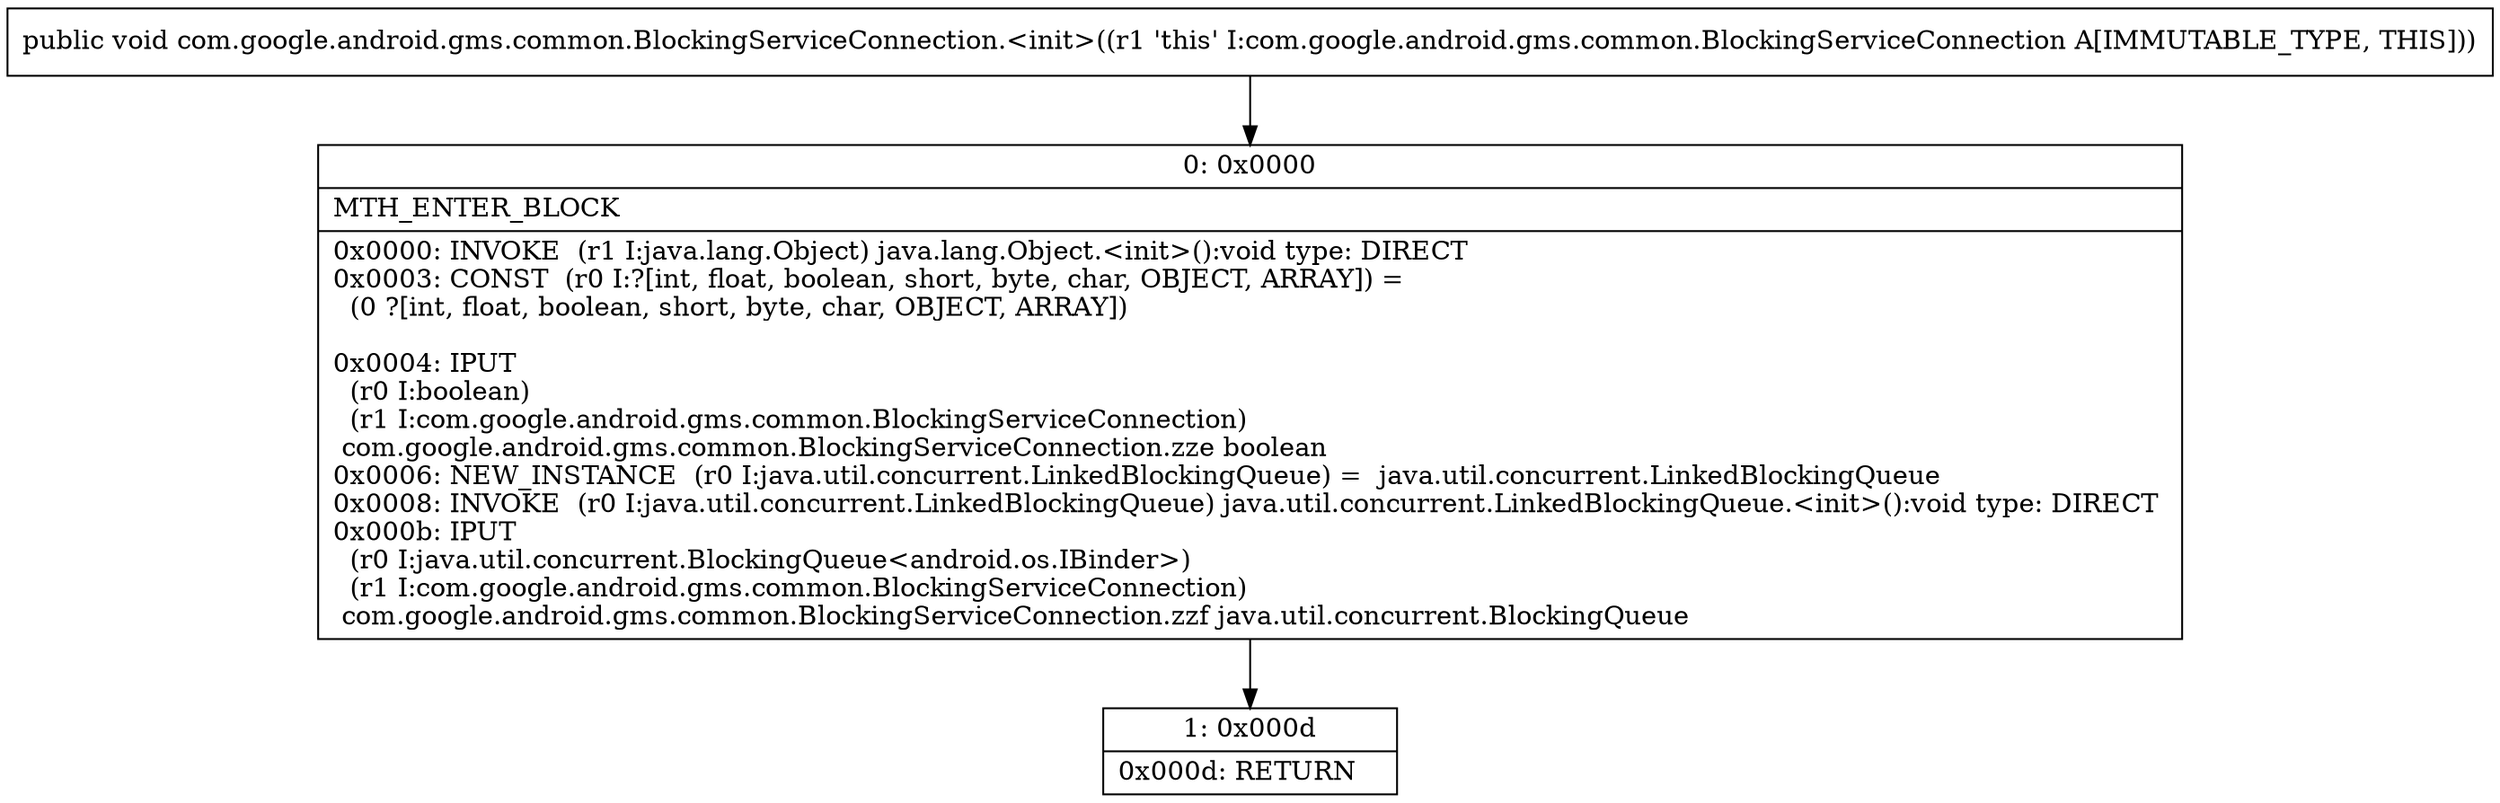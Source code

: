 digraph "CFG forcom.google.android.gms.common.BlockingServiceConnection.\<init\>()V" {
Node_0 [shape=record,label="{0\:\ 0x0000|MTH_ENTER_BLOCK\l|0x0000: INVOKE  (r1 I:java.lang.Object) java.lang.Object.\<init\>():void type: DIRECT \l0x0003: CONST  (r0 I:?[int, float, boolean, short, byte, char, OBJECT, ARRAY]) = \l  (0 ?[int, float, boolean, short, byte, char, OBJECT, ARRAY])\l \l0x0004: IPUT  \l  (r0 I:boolean)\l  (r1 I:com.google.android.gms.common.BlockingServiceConnection)\l com.google.android.gms.common.BlockingServiceConnection.zze boolean \l0x0006: NEW_INSTANCE  (r0 I:java.util.concurrent.LinkedBlockingQueue) =  java.util.concurrent.LinkedBlockingQueue \l0x0008: INVOKE  (r0 I:java.util.concurrent.LinkedBlockingQueue) java.util.concurrent.LinkedBlockingQueue.\<init\>():void type: DIRECT \l0x000b: IPUT  \l  (r0 I:java.util.concurrent.BlockingQueue\<android.os.IBinder\>)\l  (r1 I:com.google.android.gms.common.BlockingServiceConnection)\l com.google.android.gms.common.BlockingServiceConnection.zzf java.util.concurrent.BlockingQueue \l}"];
Node_1 [shape=record,label="{1\:\ 0x000d|0x000d: RETURN   \l}"];
MethodNode[shape=record,label="{public void com.google.android.gms.common.BlockingServiceConnection.\<init\>((r1 'this' I:com.google.android.gms.common.BlockingServiceConnection A[IMMUTABLE_TYPE, THIS])) }"];
MethodNode -> Node_0;
Node_0 -> Node_1;
}

